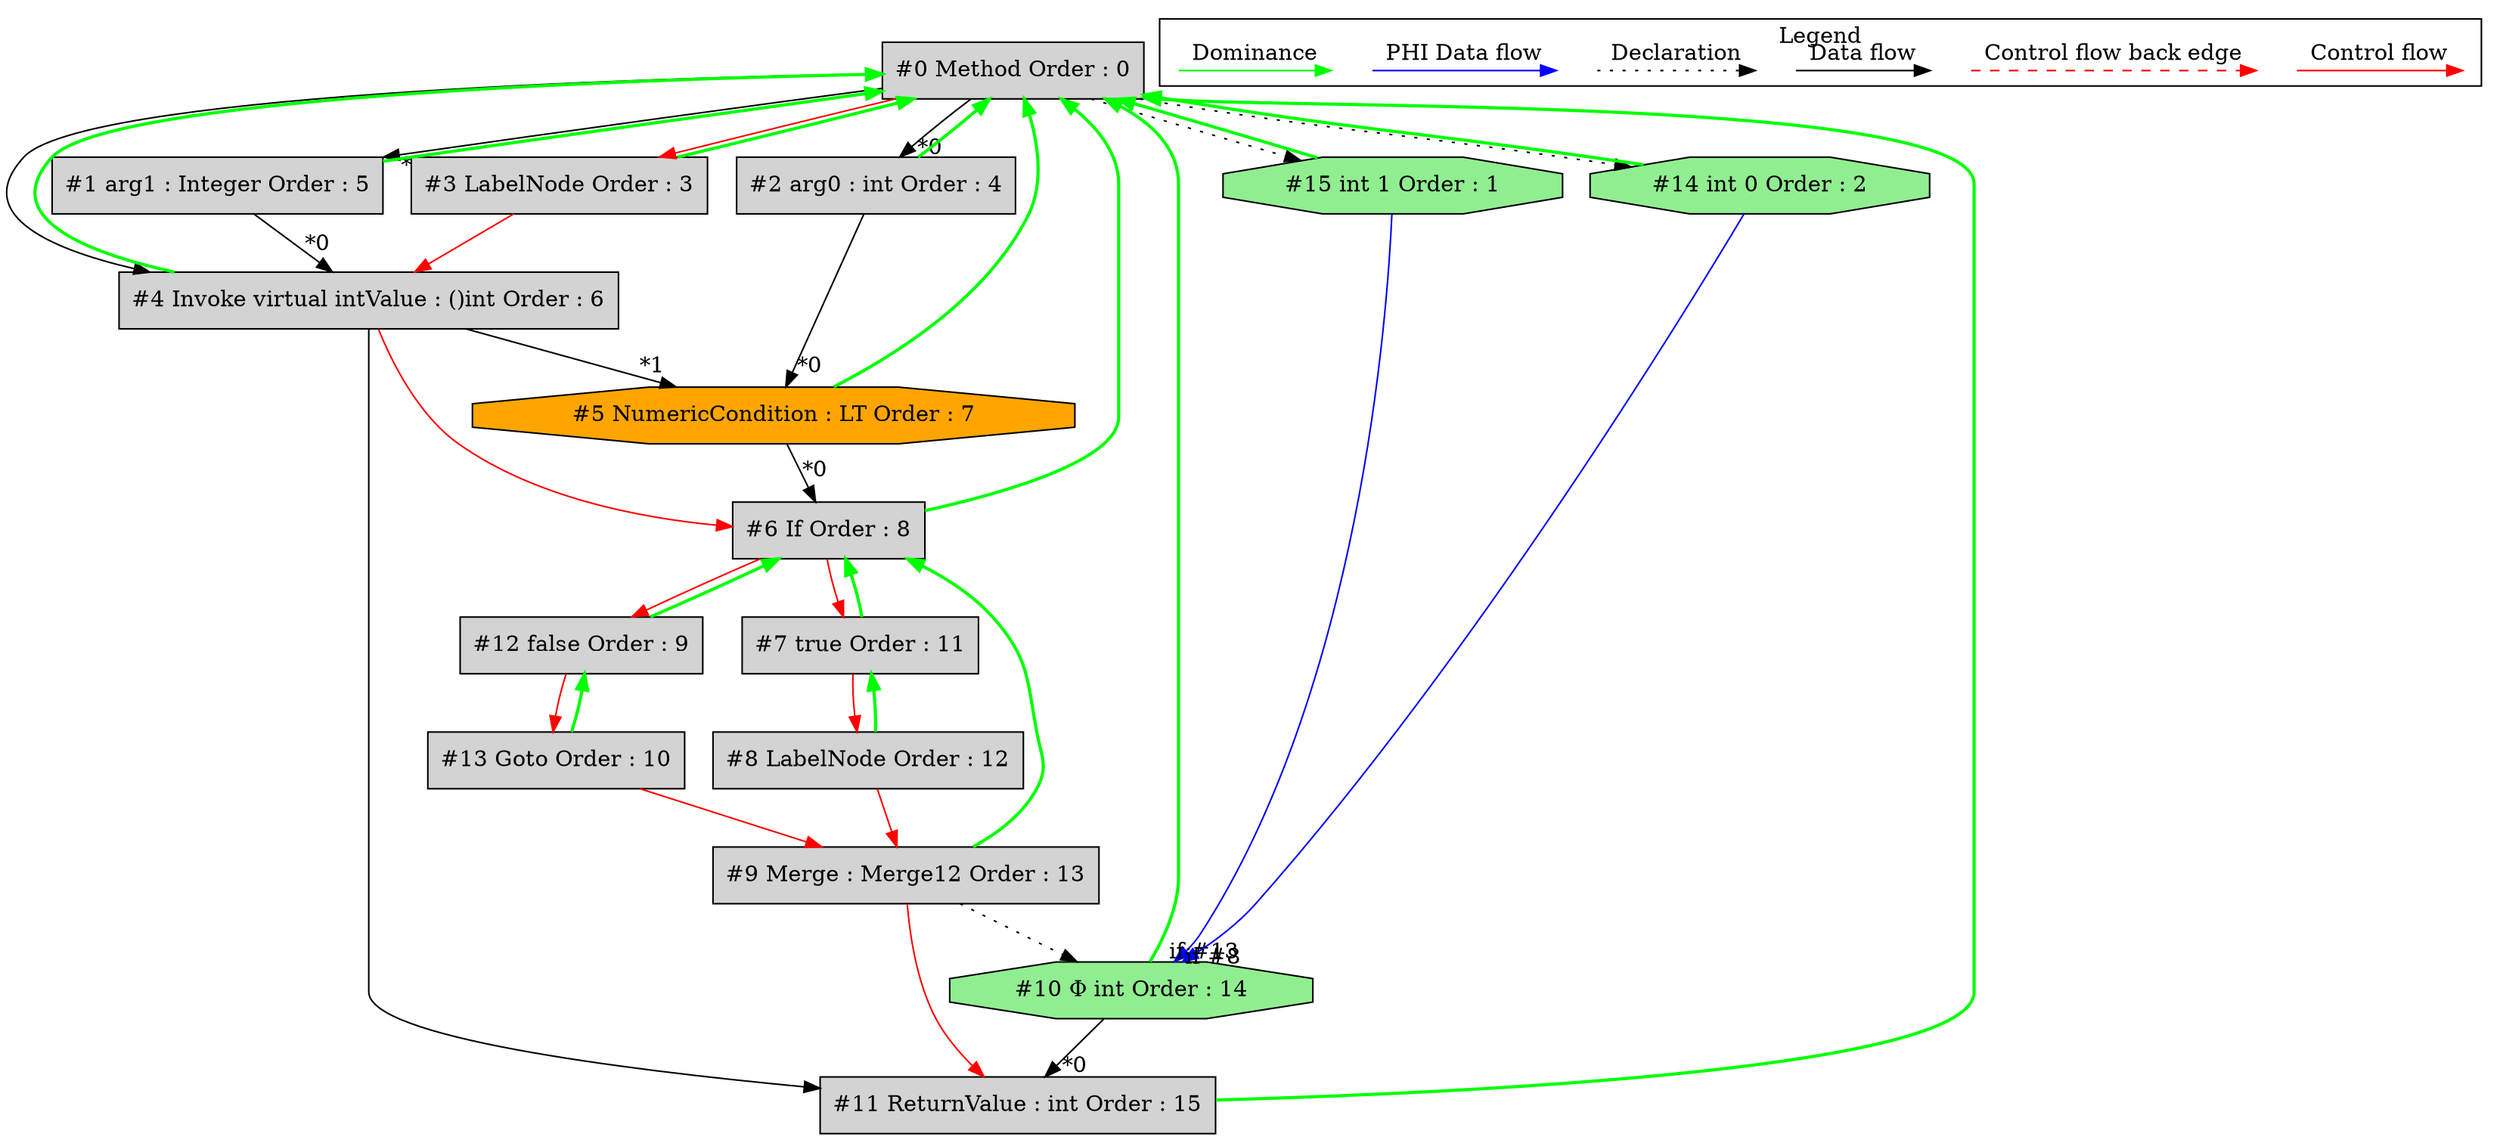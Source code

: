 digraph debugoutput {
 ordering="in";
 node0[label="#0 Method Order : 0",shape=box, fillcolor=lightgrey, style=filled];
 node1[label="#1 arg1 : Integer Order : 5",shape=box, fillcolor=lightgrey, style=filled];
 node1 -> node0[dir="forward" color="green" penwidth="2"];
 node0 -> node1[headlabel="*0", labeldistance=2];
 node2[label="#2 arg0 : int Order : 4",shape=box, fillcolor=lightgrey, style=filled];
 node2 -> node0[dir="forward" color="green" penwidth="2"];
 node0 -> node2[headlabel="*0", labeldistance=2];
 node3[label="#3 LabelNode Order : 3",shape=box, fillcolor=lightgrey, style=filled];
 node3 -> node0[dir="forward" color="green" penwidth="2"];
 node0 -> node3[labeldistance=2, color=red, fontcolor=red];
 node4[label="#4 Invoke virtual intValue : ()int Order : 6",shape=box, fillcolor=lightgrey, style=filled];
 node4 -> node0[dir="forward" color="green" penwidth="2"];
 node1 -> node4[headlabel="*0", labeldistance=2];
 node3 -> node4[labeldistance=2, color=red, fontcolor=red];
 node0 -> node4;
 node5[label="#5 NumericCondition : LT Order : 7",shape=octagon, fillcolor=orange, style=filled];
 node5 -> node0[dir="forward" color="green" penwidth="2"];
 node2 -> node5[headlabel="*0", labeldistance=2];
 node4 -> node5[headlabel="*1", labeldistance=2];
 node6[label="#6 If Order : 8",shape=box, fillcolor=lightgrey, style=filled];
 node6 -> node0[dir="forward" color="green" penwidth="2"];
 node5 -> node6[headlabel="*0", labeldistance=2];
 node4 -> node6[labeldistance=2, color=red, fontcolor=red];
 node7[label="#7 true Order : 11",shape=box, fillcolor=lightgrey, style=filled];
 node7 -> node6[dir="forward" color="green" penwidth="2"];
 node6 -> node7[labeldistance=2, color=red, fontcolor=red];
 node8[label="#8 LabelNode Order : 12",shape=box, fillcolor=lightgrey, style=filled];
 node8 -> node7[dir="forward" color="green" penwidth="2"];
 node7 -> node8[labeldistance=2, color=red, fontcolor=red];
 node9[label="#9 Merge : Merge12 Order : 13",shape=box, fillcolor=lightgrey, style=filled];
 node9 -> node6[dir="forward" color="green" penwidth="2"];
 node13 -> node9[labeldistance=2, color=red, fontcolor=red];
 node8 -> node9[labeldistance=2, color=red, fontcolor=red];
 node10[label="#10 Φ int Order : 14",shape=octagon, fillcolor=lightgreen, style=filled];
 node10 -> node0[dir="forward" color="green" penwidth="2"];
 node9 -> node10[style=dotted];
 node15 -> node10[headlabel="if #13", labeldistance=2, color=blue, constraint=false];
 node14 -> node10[headlabel="if #8", labeldistance=2, color=blue, constraint=false];
 node11[label="#11 ReturnValue : int Order : 15",shape=box, fillcolor=lightgrey, style=filled];
 node11 -> node0[dir="forward" color="green" penwidth="2"];
 node10 -> node11[headlabel="*0", labeldistance=2];
 node9 -> node11[labeldistance=2, color=red, fontcolor=red];
 node4 -> node11;
 node12[label="#12 false Order : 9",shape=box, fillcolor=lightgrey, style=filled];
 node12 -> node6[dir="forward" color="green" penwidth="2"];
 node6 -> node12[labeldistance=2, color=red, fontcolor=red];
 node13[label="#13 Goto Order : 10",shape=box, fillcolor=lightgrey, style=filled];
 node13 -> node12[dir="forward" color="green" penwidth="2"];
 node12 -> node13[labeldistance=2, color=red, fontcolor=red];
 node14[label="#14 int 0 Order : 2",shape=octagon, fillcolor=lightgreen, style=filled];
 node14 -> node0[dir="forward" color="green" penwidth="2"];
 node0 -> node14[style=dotted];
 node15[label="#15 int 1 Order : 1",shape=octagon, fillcolor=lightgreen, style=filled];
 node15 -> node0[dir="forward" color="green" penwidth="2"];
 node0 -> node15[style=dotted];
 subgraph cluster_000 {
  label = "Legend";
  node [shape=point]
  {
   rank=same;
   c0 [style = invis];
   c1 [style = invis];
   c2 [style = invis];
   c3 [style = invis];
   d0 [style = invis];
   d1 [style = invis];
   d2 [style = invis];
   d3 [style = invis];
   d4 [style = invis];
   d5 [style = invis];
   d6 [style = invis];
   d7 [style = invis];
  }
  c0 -> c1 [label="Control flow", style=solid, color=red]
  c2 -> c3 [label="Control flow back edge", style=dashed, color=red]
  d0 -> d1 [label="Data flow"]
  d2 -> d3 [label="Declaration", style=dotted]
  d4 -> d5 [label="PHI Data flow", color=blue]
  d6 -> d7 [label="Dominance", color=green]
 }

}
